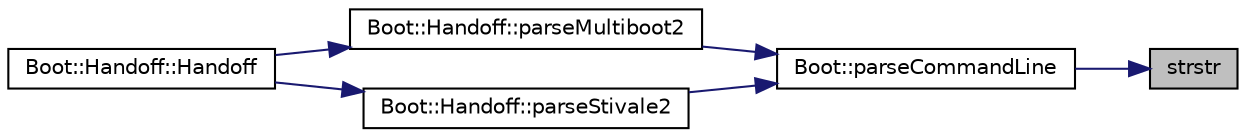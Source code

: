 digraph "strstr"
{
 // LATEX_PDF_SIZE
  edge [fontname="Helvetica",fontsize="10",labelfontname="Helvetica",labelfontsize="10"];
  node [fontname="Helvetica",fontsize="10",shape=record];
  rankdir="RL";
  Node1 [label="strstr",height=0.2,width=0.4,color="black", fillcolor="grey75", style="filled", fontcolor="black",tooltip="Locates a substring (needle) within a containing string (haystack)"];
  Node1 -> Node2 [dir="back",color="midnightblue",fontsize="10",style="solid",fontname="Helvetica"];
  Node2 [label="Boot::parseCommandLine",height=0.2,width=0.4,color="black", fillcolor="white", style="filled",URL="$da/d80/namespace_boot.html#a06e63f208a6743c77e14c9428a7446c9",tooltip="Parse a command line for registered arguments."];
  Node2 -> Node3 [dir="back",color="midnightblue",fontsize="10",style="solid",fontname="Helvetica"];
  Node3 [label="Boot::Handoff::parseMultiboot2",height=0.2,width=0.4,color="black", fillcolor="white", style="filled",URL="$df/d70/class_boot_1_1_handoff.html#a660bc107223f5e3bf5b8c4604fed265c",tooltip=" "];
  Node3 -> Node4 [dir="back",color="midnightblue",fontsize="10",style="solid",fontname="Helvetica"];
  Node4 [label="Boot::Handoff::Handoff",height=0.2,width=0.4,color="black", fillcolor="white", style="filled",URL="$df/d70/class_boot_1_1_handoff.html#a63449bd33cc1e30ec2b8ae2bf9ef155d",tooltip=" "];
  Node2 -> Node5 [dir="back",color="midnightblue",fontsize="10",style="solid",fontname="Helvetica"];
  Node5 [label="Boot::Handoff::parseStivale2",height=0.2,width=0.4,color="black", fillcolor="white", style="filled",URL="$df/d70/class_boot_1_1_handoff.html#aa2d1c752220db05f3602f99d07d0dca3",tooltip=" "];
  Node5 -> Node4 [dir="back",color="midnightblue",fontsize="10",style="solid",fontname="Helvetica"];
}
